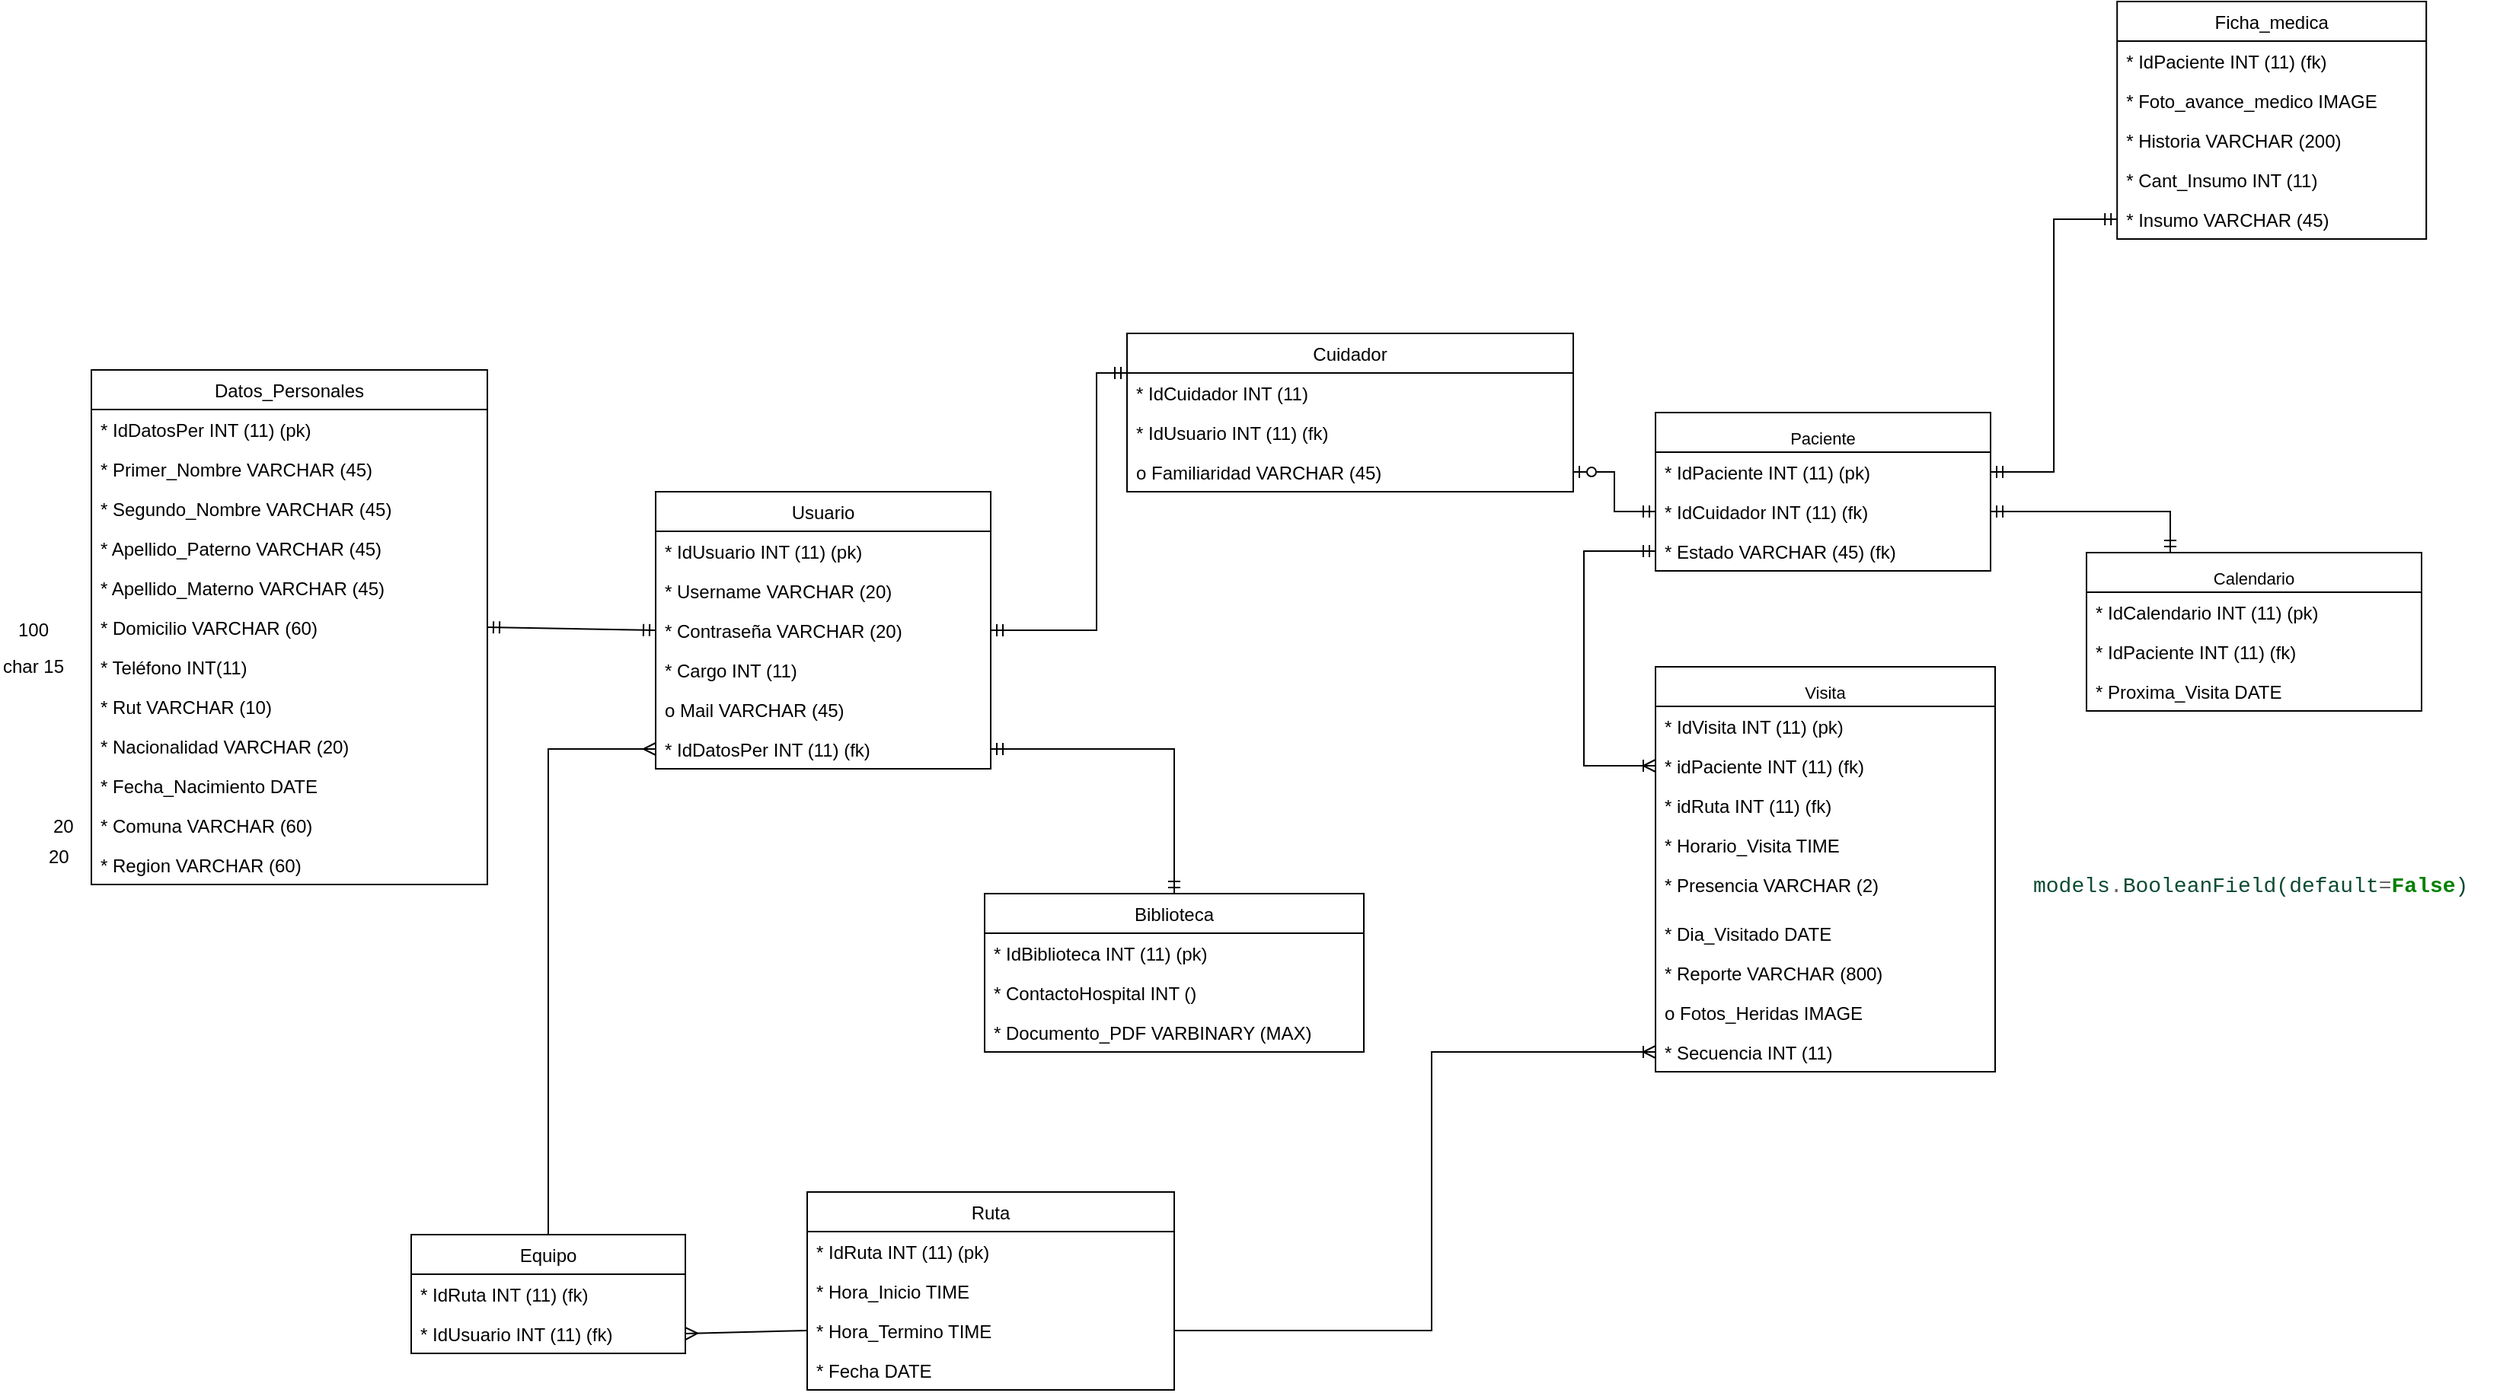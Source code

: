 <mxfile version="12.3.0" type="google" pages="1"><diagram id="CdpG4jRxC21Oyg4bmXO4" name="Page-1"><mxGraphModel dx="1887" dy="1693" grid="1" gridSize="10" guides="1" tooltips="1" connect="1" arrows="1" fold="1" page="1" pageScale="1" pageWidth="850" pageHeight="1100" math="0" shadow="0"><root><mxCell id="0"/><mxCell id="1" parent="0"/><mxCell id="onNi2opBjOl6Kym_t77R-1" value="Paciente" style="swimlane;fontStyle=0;childLayout=stackLayout;horizontal=1;startSize=26;fillColor=none;horizontalStack=0;resizeParent=1;resizeParentMax=0;resizeLast=0;collapsible=1;marginBottom=0;verticalAlign=bottom;fontSize=11;" parent="1" vertex="1"><mxGeometry x="557" y="218" width="220" height="104" as="geometry"><mxRectangle x="320" y="90" width="80" height="26" as="alternateBounds"/></mxGeometry></mxCell><mxCell id="onNi2opBjOl6Kym_t77R-2" value="* IdPaciente INT (11) (pk)" style="text;strokeColor=none;fillColor=none;align=left;verticalAlign=top;spacingLeft=4;spacingRight=4;overflow=hidden;rotatable=0;points=[[0,0.5],[1,0.5]];portConstraint=eastwest;" parent="onNi2opBjOl6Kym_t77R-1" vertex="1"><mxGeometry y="26" width="220" height="26" as="geometry"/></mxCell><mxCell id="onNi2opBjOl6Kym_t77R-6" value="* IdCuidador INT (11) (fk)" style="text;strokeColor=none;fillColor=none;align=left;verticalAlign=top;spacingLeft=4;spacingRight=4;overflow=hidden;rotatable=0;points=[[0,0.5],[1,0.5]];portConstraint=eastwest;" parent="onNi2opBjOl6Kym_t77R-1" vertex="1"><mxGeometry y="52" width="220" height="26" as="geometry"/></mxCell><mxCell id="S2LPx1SXcu-g0ZE6q1NU-2" value="* Estado VARCHAR (45) (fk)" style="text;strokeColor=none;fillColor=none;align=left;verticalAlign=top;spacingLeft=4;spacingRight=4;overflow=hidden;rotatable=0;points=[[0,0.5],[1,0.5]];portConstraint=eastwest;" parent="onNi2opBjOl6Kym_t77R-1" vertex="1"><mxGeometry y="78" width="220" height="26" as="geometry"/></mxCell><mxCell id="onNi2opBjOl6Kym_t77R-9" value="Visita" style="swimlane;fontStyle=0;childLayout=stackLayout;horizontal=1;startSize=26;fillColor=none;horizontalStack=0;resizeParent=1;resizeParentMax=0;resizeLast=0;collapsible=1;marginBottom=0;verticalAlign=bottom;fontSize=11;" parent="1" vertex="1"><mxGeometry x="557" y="385" width="223" height="266" as="geometry"><mxRectangle x="320" y="90" width="80" height="26" as="alternateBounds"/></mxGeometry></mxCell><mxCell id="onNi2opBjOl6Kym_t77R-10" value="* IdVisita INT (11) (pk)" style="text;strokeColor=none;fillColor=none;align=left;verticalAlign=top;spacingLeft=4;spacingRight=4;overflow=hidden;rotatable=0;points=[[0,0.5],[1,0.5]];portConstraint=eastwest;" parent="onNi2opBjOl6Kym_t77R-9" vertex="1"><mxGeometry y="26" width="223" height="26" as="geometry"/></mxCell><mxCell id="onNi2opBjOl6Kym_t77R-12" value="* idPaciente INT (11) (fk)" style="text;strokeColor=none;fillColor=none;align=left;verticalAlign=top;spacingLeft=4;spacingRight=4;overflow=hidden;rotatable=0;points=[[0,0.5],[1,0.5]];portConstraint=eastwest;" parent="onNi2opBjOl6Kym_t77R-9" vertex="1"><mxGeometry y="52" width="223" height="26" as="geometry"/></mxCell><mxCell id="S2LPx1SXcu-g0ZE6q1NU-23" value="* idRuta INT (11) (fk)" style="text;strokeColor=none;fillColor=none;align=left;verticalAlign=top;spacingLeft=4;spacingRight=4;overflow=hidden;rotatable=0;points=[[0,0.5],[1,0.5]];portConstraint=eastwest;" parent="onNi2opBjOl6Kym_t77R-9" vertex="1"><mxGeometry y="78" width="223" height="26" as="geometry"/></mxCell><mxCell id="onNi2opBjOl6Kym_t77R-13" value="* Horario_Visita TIME" style="text;strokeColor=none;fillColor=none;align=left;verticalAlign=top;spacingLeft=4;spacingRight=4;overflow=hidden;rotatable=0;points=[[0,0.5],[1,0.5]];portConstraint=eastwest;" parent="onNi2opBjOl6Kym_t77R-9" vertex="1"><mxGeometry y="104" width="223" height="26" as="geometry"/></mxCell><mxCell id="onNi2opBjOl6Kym_t77R-14" value="* Presencia VARCHAR (2)" style="text;strokeColor=none;fillColor=none;align=left;verticalAlign=top;spacingLeft=4;spacingRight=4;overflow=hidden;rotatable=0;points=[[0,0.5],[1,0.5]];portConstraint=eastwest;" parent="onNi2opBjOl6Kym_t77R-9" vertex="1"><mxGeometry y="130" width="223" height="32" as="geometry"/></mxCell><mxCell id="onNi2opBjOl6Kym_t77R-15" value="* Dia_Visitado DATE" style="text;strokeColor=none;fillColor=none;align=left;verticalAlign=top;spacingLeft=4;spacingRight=4;overflow=hidden;rotatable=0;points=[[0,0.5],[1,0.5]];portConstraint=eastwest;" parent="onNi2opBjOl6Kym_t77R-9" vertex="1"><mxGeometry y="162" width="223" height="26" as="geometry"/></mxCell><mxCell id="onNi2opBjOl6Kym_t77R-17" value="* Reporte VARCHAR (800)" style="text;strokeColor=none;fillColor=none;align=left;verticalAlign=top;spacingLeft=4;spacingRight=4;overflow=hidden;rotatable=0;points=[[0,0.5],[1,0.5]];portConstraint=eastwest;" parent="onNi2opBjOl6Kym_t77R-9" vertex="1"><mxGeometry y="188" width="223" height="26" as="geometry"/></mxCell><mxCell id="onNi2opBjOl6Kym_t77R-18" value="o Fotos_Heridas IMAGE" style="text;strokeColor=none;fillColor=none;align=left;verticalAlign=top;spacingLeft=4;spacingRight=4;overflow=hidden;rotatable=0;points=[[0,0.5],[1,0.5]];portConstraint=eastwest;" parent="onNi2opBjOl6Kym_t77R-9" vertex="1"><mxGeometry y="214" width="223" height="26" as="geometry"/></mxCell><mxCell id="S2LPx1SXcu-g0ZE6q1NU-5" value="* Secuencia INT (11)" style="text;strokeColor=none;fillColor=none;align=left;verticalAlign=top;spacingLeft=4;spacingRight=4;overflow=hidden;rotatable=0;points=[[0,0.5],[1,0.5]];portConstraint=eastwest;" parent="onNi2opBjOl6Kym_t77R-9" vertex="1"><mxGeometry y="240" width="223" height="26" as="geometry"/></mxCell><mxCell id="onNi2opBjOl6Kym_t77R-19" value="Ruta" style="swimlane;fontStyle=0;childLayout=stackLayout;horizontal=1;startSize=26;fillColor=none;horizontalStack=0;resizeParent=1;resizeParentMax=0;resizeLast=0;collapsible=1;marginBottom=0;" parent="1" vertex="1"><mxGeometry y="730" width="241" height="130" as="geometry"/></mxCell><mxCell id="onNi2opBjOl6Kym_t77R-20" value="* IdRuta INT (11) (pk)" style="text;strokeColor=none;fillColor=none;align=left;verticalAlign=top;spacingLeft=4;spacingRight=4;overflow=hidden;rotatable=0;points=[[0,0.5],[1,0.5]];portConstraint=eastwest;" parent="onNi2opBjOl6Kym_t77R-19" vertex="1"><mxGeometry y="26" width="241" height="26" as="geometry"/></mxCell><mxCell id="onNi2opBjOl6Kym_t77R-23" value="* Hora_Inicio TIME" style="text;strokeColor=none;fillColor=none;align=left;verticalAlign=top;spacingLeft=4;spacingRight=4;overflow=hidden;rotatable=0;points=[[0,0.5],[1,0.5]];portConstraint=eastwest;" parent="onNi2opBjOl6Kym_t77R-19" vertex="1"><mxGeometry y="52" width="241" height="26" as="geometry"/></mxCell><mxCell id="onNi2opBjOl6Kym_t77R-24" value="* Hora_Termino TIME" style="text;strokeColor=none;fillColor=none;align=left;verticalAlign=top;spacingLeft=4;spacingRight=4;overflow=hidden;rotatable=0;points=[[0,0.5],[1,0.5]];portConstraint=eastwest;" parent="onNi2opBjOl6Kym_t77R-19" vertex="1"><mxGeometry y="78" width="241" height="26" as="geometry"/></mxCell><mxCell id="onNi2opBjOl6Kym_t77R-25" value="* Fecha DATE" style="text;strokeColor=none;fillColor=none;align=left;verticalAlign=top;spacingLeft=4;spacingRight=4;overflow=hidden;rotatable=0;points=[[0,0.5],[1,0.5]];portConstraint=eastwest;" parent="onNi2opBjOl6Kym_t77R-19" vertex="1"><mxGeometry y="104" width="241" height="26" as="geometry"/></mxCell><mxCell id="onNi2opBjOl6Kym_t77R-29" value="Usuario" style="swimlane;fontStyle=0;childLayout=stackLayout;horizontal=1;startSize=26;fillColor=none;horizontalStack=0;resizeParent=1;resizeParentMax=0;resizeLast=0;collapsible=1;marginBottom=0;" parent="1" vertex="1"><mxGeometry x="-99.5" y="270" width="220" height="182" as="geometry"/></mxCell><mxCell id="onNi2opBjOl6Kym_t77R-30" value="* IdUsuario INT (11) (pk)" style="text;strokeColor=none;fillColor=none;align=left;verticalAlign=top;spacingLeft=4;spacingRight=4;overflow=hidden;rotatable=0;points=[[0,0.5],[1,0.5]];portConstraint=eastwest;" parent="onNi2opBjOl6Kym_t77R-29" vertex="1"><mxGeometry y="26" width="220" height="26" as="geometry"/></mxCell><mxCell id="onNi2opBjOl6Kym_t77R-31" value="* Username VARCHAR (20)" style="text;strokeColor=none;fillColor=none;align=left;verticalAlign=top;spacingLeft=4;spacingRight=4;overflow=hidden;rotatable=0;points=[[0,0.5],[1,0.5]];portConstraint=eastwest;" parent="onNi2opBjOl6Kym_t77R-29" vertex="1"><mxGeometry y="52" width="220" height="26" as="geometry"/></mxCell><mxCell id="onNi2opBjOl6Kym_t77R-32" value="* Contraseña VARCHAR (20)" style="text;strokeColor=none;fillColor=none;align=left;verticalAlign=top;spacingLeft=4;spacingRight=4;overflow=hidden;rotatable=0;points=[[0,0.5],[1,0.5]];portConstraint=eastwest;" parent="onNi2opBjOl6Kym_t77R-29" vertex="1"><mxGeometry y="78" width="220" height="26" as="geometry"/></mxCell><mxCell id="onNi2opBjOl6Kym_t77R-34" value="* Cargo INT (11)" style="text;strokeColor=none;fillColor=none;align=left;verticalAlign=top;spacingLeft=4;spacingRight=4;overflow=hidden;rotatable=0;points=[[0,0.5],[1,0.5]];portConstraint=eastwest;" parent="onNi2opBjOl6Kym_t77R-29" vertex="1"><mxGeometry y="104" width="220" height="26" as="geometry"/></mxCell><mxCell id="onNi2opBjOl6Kym_t77R-35" value="o Mail VARCHAR (45)" style="text;strokeColor=none;fillColor=none;align=left;verticalAlign=top;spacingLeft=4;spacingRight=4;overflow=hidden;rotatable=0;points=[[0,0.5],[1,0.5]];portConstraint=eastwest;" parent="onNi2opBjOl6Kym_t77R-29" vertex="1"><mxGeometry y="130" width="220" height="26" as="geometry"/></mxCell><mxCell id="onNi2opBjOl6Kym_t77R-36" value="* IdDatosPer INT (11) (fk)" style="text;strokeColor=none;fillColor=none;align=left;verticalAlign=top;spacingLeft=4;spacingRight=4;overflow=hidden;rotatable=0;points=[[0,0.5],[1,0.5]];portConstraint=eastwest;" parent="onNi2opBjOl6Kym_t77R-29" vertex="1"><mxGeometry y="156" width="220" height="26" as="geometry"/></mxCell><mxCell id="onNi2opBjOl6Kym_t77R-37" value="Cuidador" style="swimlane;fontStyle=0;childLayout=stackLayout;horizontal=1;startSize=26;fillColor=none;horizontalStack=0;resizeParent=1;resizeParentMax=0;resizeLast=0;collapsible=1;marginBottom=0;" parent="1" vertex="1"><mxGeometry x="210" y="166" width="293" height="104" as="geometry"/></mxCell><mxCell id="onNi2opBjOl6Kym_t77R-38" value="* IdCuidador INT (11)" style="text;strokeColor=none;fillColor=none;align=left;verticalAlign=top;spacingLeft=4;spacingRight=4;overflow=hidden;rotatable=0;points=[[0,0.5],[1,0.5]];portConstraint=eastwest;" parent="onNi2opBjOl6Kym_t77R-37" vertex="1"><mxGeometry y="26" width="293" height="26" as="geometry"/></mxCell><mxCell id="onNi2opBjOl6Kym_t77R-5" value="* IdUsuario INT (11) (fk)" style="text;strokeColor=none;fillColor=none;align=left;verticalAlign=top;spacingLeft=4;spacingRight=4;overflow=hidden;rotatable=0;points=[[0,0.5],[1,0.5]];portConstraint=eastwest;" parent="onNi2opBjOl6Kym_t77R-37" vertex="1"><mxGeometry y="52" width="293" height="26" as="geometry"/></mxCell><mxCell id="onNi2opBjOl6Kym_t77R-40" value="o Familiaridad VARCHAR (45)" style="text;strokeColor=none;fillColor=none;align=left;verticalAlign=top;spacingLeft=4;spacingRight=4;overflow=hidden;rotatable=0;points=[[0,0.5],[1,0.5]];portConstraint=eastwest;" parent="onNi2opBjOl6Kym_t77R-37" vertex="1"><mxGeometry y="78" width="293" height="26" as="geometry"/></mxCell><mxCell id="onNi2opBjOl6Kym_t77R-41" value="" style="fontSize=12;html=1;endArrow=ERmandOne;startArrow=ERmandOne;exitX=1;exitY=0.5;exitDx=0;exitDy=0;rounded=0;entryX=0;entryY=0.25;entryDx=0;entryDy=0;edgeStyle=orthogonalEdgeStyle;" parent="1" source="onNi2opBjOl6Kym_t77R-32" target="onNi2opBjOl6Kym_t77R-37" edge="1"><mxGeometry width="100" height="100" relative="1" as="geometry"><mxPoint x="460" y="315" as="sourcePoint"/><mxPoint x="601.421" y="215" as="targetPoint"/><Array as="points"><mxPoint x="190" y="361"/><mxPoint x="190" y="192"/></Array></mxGeometry></mxCell><mxCell id="onNi2opBjOl6Kym_t77R-42" value="" style="fontSize=12;html=1;endArrow=ERzeroToOne;startArrow=ERmandOne;exitX=0;exitY=0.5;exitDx=0;exitDy=0;entryX=1;entryY=0.5;entryDx=0;entryDy=0;rounded=0;edgeStyle=orthogonalEdgeStyle;" parent="1" source="onNi2opBjOl6Kym_t77R-6" target="onNi2opBjOl6Kym_t77R-40" edge="1"><mxGeometry width="100" height="100" relative="1" as="geometry"><mxPoint x="440" y="295" as="sourcePoint"/><mxPoint x="537" y="242" as="targetPoint"/></mxGeometry></mxCell><mxCell id="onNi2opBjOl6Kym_t77R-43" value="" style="fontSize=12;html=1;endArrow=ERoneToMany;startArrow=ERmandOne;entryX=0;entryY=0.5;entryDx=0;entryDy=0;rounded=0;exitX=0;exitY=0.5;exitDx=0;exitDy=0;edgeStyle=orthogonalEdgeStyle;" parent="1" source="S2LPx1SXcu-g0ZE6q1NU-2" target="onNi2opBjOl6Kym_t77R-12" edge="1"><mxGeometry width="100" height="100" relative="1" as="geometry"><mxPoint x="469.588" y="491.941" as="sourcePoint"/><mxPoint x="490" y="740" as="targetPoint"/><Array as="points"><mxPoint x="510" y="309"/><mxPoint x="510" y="450"/></Array></mxGeometry></mxCell><mxCell id="onNi2opBjOl6Kym_t77R-44" value="Datos_Personales" style="swimlane;fontStyle=0;childLayout=stackLayout;horizontal=1;startSize=26;fillColor=none;horizontalStack=0;resizeParent=1;resizeParentMax=0;resizeLast=0;collapsible=1;marginBottom=0;" parent="1" vertex="1"><mxGeometry x="-470" y="190" width="260" height="338" as="geometry"/></mxCell><mxCell id="onNi2opBjOl6Kym_t77R-45" value="* IdDatosPer INT (11) (pk)" style="text;strokeColor=none;fillColor=none;align=left;verticalAlign=top;spacingLeft=4;spacingRight=4;overflow=hidden;rotatable=0;points=[[0,0.5],[1,0.5]];portConstraint=eastwest;" parent="onNi2opBjOl6Kym_t77R-44" vertex="1"><mxGeometry y="26" width="260" height="26" as="geometry"/></mxCell><mxCell id="onNi2opBjOl6Kym_t77R-46" value="* Primer_Nombre VARCHAR (45)" style="text;strokeColor=none;fillColor=none;align=left;verticalAlign=top;spacingLeft=4;spacingRight=4;overflow=hidden;rotatable=0;points=[[0,0.5],[1,0.5]];portConstraint=eastwest;" parent="onNi2opBjOl6Kym_t77R-44" vertex="1"><mxGeometry y="52" width="260" height="26" as="geometry"/></mxCell><mxCell id="S2LPx1SXcu-g0ZE6q1NU-15" value="* Segundo_Nombre VARCHAR (45)" style="text;strokeColor=none;fillColor=none;align=left;verticalAlign=top;spacingLeft=4;spacingRight=4;overflow=hidden;rotatable=0;points=[[0,0.5],[1,0.5]];portConstraint=eastwest;" parent="onNi2opBjOl6Kym_t77R-44" vertex="1"><mxGeometry y="78" width="260" height="26" as="geometry"/></mxCell><mxCell id="onNi2opBjOl6Kym_t77R-47" value="* Apellido_Paterno VARCHAR (45)" style="text;strokeColor=none;fillColor=none;align=left;verticalAlign=top;spacingLeft=4;spacingRight=4;overflow=hidden;rotatable=0;points=[[0,0.5],[1,0.5]];portConstraint=eastwest;" parent="onNi2opBjOl6Kym_t77R-44" vertex="1"><mxGeometry y="104" width="260" height="26" as="geometry"/></mxCell><mxCell id="onNi2opBjOl6Kym_t77R-48" value="* Apellido_Materno VARCHAR (45)" style="text;strokeColor=none;fillColor=none;align=left;verticalAlign=top;spacingLeft=4;spacingRight=4;overflow=hidden;rotatable=0;points=[[0,0.5],[1,0.5]];portConstraint=eastwest;" parent="onNi2opBjOl6Kym_t77R-44" vertex="1"><mxGeometry y="130" width="260" height="26" as="geometry"/></mxCell><mxCell id="onNi2opBjOl6Kym_t77R-49" value="* Domicilio VARCHAR (60)" style="text;strokeColor=none;fillColor=none;align=left;verticalAlign=top;spacingLeft=4;spacingRight=4;overflow=hidden;rotatable=0;points=[[0,0.5],[1,0.5]];portConstraint=eastwest;" parent="onNi2opBjOl6Kym_t77R-44" vertex="1"><mxGeometry y="156" width="260" height="26" as="geometry"/></mxCell><mxCell id="onNi2opBjOl6Kym_t77R-50" value="* Teléfono INT(11)" style="text;strokeColor=none;fillColor=none;align=left;verticalAlign=top;spacingLeft=4;spacingRight=4;overflow=hidden;rotatable=0;points=[[0,0.5],[1,0.5]];portConstraint=eastwest;" parent="onNi2opBjOl6Kym_t77R-44" vertex="1"><mxGeometry y="182" width="260" height="26" as="geometry"/></mxCell><mxCell id="onNi2opBjOl6Kym_t77R-51" value="* Rut VARCHAR (10)" style="text;strokeColor=none;fillColor=none;align=left;verticalAlign=top;spacingLeft=4;spacingRight=4;overflow=hidden;rotatable=0;points=[[0,0.5],[1,0.5]];portConstraint=eastwest;" parent="onNi2opBjOl6Kym_t77R-44" vertex="1"><mxGeometry y="208" width="260" height="26" as="geometry"/></mxCell><mxCell id="onNi2opBjOl6Kym_t77R-52" value="* Nacionalidad VARCHAR (20)" style="text;strokeColor=none;fillColor=none;align=left;verticalAlign=top;spacingLeft=4;spacingRight=4;overflow=hidden;rotatable=0;points=[[0,0.5],[1,0.5]];portConstraint=eastwest;" parent="onNi2opBjOl6Kym_t77R-44" vertex="1"><mxGeometry y="234" width="260" height="26" as="geometry"/></mxCell><mxCell id="onNi2opBjOl6Kym_t77R-53" value="* Fecha_Nacimiento DATE" style="text;strokeColor=none;fillColor=none;align=left;verticalAlign=top;spacingLeft=4;spacingRight=4;overflow=hidden;rotatable=0;points=[[0,0.5],[1,0.5]];portConstraint=eastwest;" parent="onNi2opBjOl6Kym_t77R-44" vertex="1"><mxGeometry y="260" width="260" height="26" as="geometry"/></mxCell><mxCell id="S2LPx1SXcu-g0ZE6q1NU-14" value="* Comuna VARCHAR (60)" style="text;strokeColor=none;fillColor=none;align=left;verticalAlign=top;spacingLeft=4;spacingRight=4;overflow=hidden;rotatable=0;points=[[0,0.5],[1,0.5]];portConstraint=eastwest;" parent="onNi2opBjOl6Kym_t77R-44" vertex="1"><mxGeometry y="286" width="260" height="26" as="geometry"/></mxCell><mxCell id="LBJUmrZ6GgOfpHljDdSH-1" value="* Region VARCHAR (60)" style="text;strokeColor=none;fillColor=none;align=left;verticalAlign=top;spacingLeft=4;spacingRight=4;overflow=hidden;rotatable=0;points=[[0,0.5],[1,0.5]];portConstraint=eastwest;" parent="onNi2opBjOl6Kym_t77R-44" vertex="1"><mxGeometry y="312" width="260" height="26" as="geometry"/></mxCell><mxCell id="onNi2opBjOl6Kym_t77R-67" value="Biblioteca" style="swimlane;fontStyle=0;childLayout=stackLayout;horizontal=1;startSize=26;fillColor=none;horizontalStack=0;resizeParent=1;resizeParentMax=0;resizeLast=0;collapsible=1;marginBottom=0;" parent="1" vertex="1"><mxGeometry x="116.5" y="534" width="249" height="104" as="geometry"/></mxCell><mxCell id="onNi2opBjOl6Kym_t77R-68" value="* IdBiblioteca INT (11) (pk)" style="text;strokeColor=none;fillColor=none;align=left;verticalAlign=top;spacingLeft=4;spacingRight=4;overflow=hidden;rotatable=0;points=[[0,0.5],[1,0.5]];portConstraint=eastwest;" parent="onNi2opBjOl6Kym_t77R-67" vertex="1"><mxGeometry y="26" width="249" height="26" as="geometry"/></mxCell><mxCell id="onNi2opBjOl6Kym_t77R-69" value="* ContactoHospital INT ()" style="text;strokeColor=none;fillColor=none;align=left;verticalAlign=top;spacingLeft=4;spacingRight=4;overflow=hidden;rotatable=0;points=[[0,0.5],[1,0.5]];portConstraint=eastwest;" parent="onNi2opBjOl6Kym_t77R-67" vertex="1"><mxGeometry y="52" width="249" height="26" as="geometry"/></mxCell><mxCell id="onNi2opBjOl6Kym_t77R-70" value="* Documento_PDF VARBINARY (MAX)" style="text;strokeColor=none;fillColor=none;align=left;verticalAlign=top;spacingLeft=4;spacingRight=4;overflow=hidden;rotatable=0;points=[[0,0.5],[1,0.5]];portConstraint=eastwest;" parent="onNi2opBjOl6Kym_t77R-67" vertex="1"><mxGeometry y="78" width="249" height="26" as="geometry"/></mxCell><mxCell id="onNi2opBjOl6Kym_t77R-71" value="" style="fontSize=12;html=1;endArrow=ERmandOne;startArrow=ERmandOne;exitX=1;exitY=0.5;exitDx=0;exitDy=0;entryX=0;entryY=0.5;entryDx=0;entryDy=0;rounded=0;" parent="1" source="onNi2opBjOl6Kym_t77R-49" target="onNi2opBjOl6Kym_t77R-32" edge="1"><mxGeometry width="100" height="100" relative="1" as="geometry"><mxPoint x="-120" y="160" as="sourcePoint"/><mxPoint x="-20" y="60" as="targetPoint"/></mxGeometry></mxCell><mxCell id="onNi2opBjOl6Kym_t77R-72" value="" style="fontSize=12;html=1;endArrow=ERmandOne;startArrow=ERmandOne;rounded=0;edgeStyle=orthogonalEdgeStyle;exitX=0.5;exitY=0;exitDx=0;exitDy=0;entryX=1;entryY=0.5;entryDx=0;entryDy=0;" parent="1" source="onNi2opBjOl6Kym_t77R-67" target="onNi2opBjOl6Kym_t77R-36" edge="1"><mxGeometry width="100" height="100" relative="1" as="geometry"><mxPoint x="-30" y="529" as="sourcePoint"/><mxPoint x="94" y="480" as="targetPoint"/></mxGeometry></mxCell><mxCell id="onNi2opBjOl6Kym_t77R-73" value="Equipo" style="swimlane;fontStyle=0;childLayout=stackLayout;horizontal=1;startSize=26;fillColor=none;horizontalStack=0;resizeParent=1;resizeParentMax=0;resizeLast=0;collapsible=1;marginBottom=0;" parent="1" vertex="1"><mxGeometry x="-260" y="758" width="180" height="78" as="geometry"/></mxCell><mxCell id="onNi2opBjOl6Kym_t77R-74" value="* IdRuta INT (11) (fk)" style="text;strokeColor=none;fillColor=none;align=left;verticalAlign=top;spacingLeft=4;spacingRight=4;overflow=hidden;rotatable=0;points=[[0,0.5],[1,0.5]];portConstraint=eastwest;" parent="onNi2opBjOl6Kym_t77R-73" vertex="1"><mxGeometry y="26" width="180" height="26" as="geometry"/></mxCell><mxCell id="onNi2opBjOl6Kym_t77R-75" value="* IdUsuario INT (11) (fk)" style="text;strokeColor=none;fillColor=none;align=left;verticalAlign=top;spacingLeft=4;spacingRight=4;overflow=hidden;rotatable=0;points=[[0,0.5],[1,0.5]];portConstraint=eastwest;" parent="onNi2opBjOl6Kym_t77R-73" vertex="1"><mxGeometry y="52" width="180" height="26" as="geometry"/></mxCell><mxCell id="onNi2opBjOl6Kym_t77R-76" value="" style="fontSize=12;html=1;endArrow=ERmany;entryX=1;entryY=0.5;entryDx=0;entryDy=0;exitX=0;exitY=0.5;exitDx=0;exitDy=0;" parent="1" source="onNi2opBjOl6Kym_t77R-24" target="onNi2opBjOl6Kym_t77R-75" edge="1"><mxGeometry width="100" height="100" relative="1" as="geometry"><mxPoint x="60" y="900" as="sourcePoint"/><mxPoint x="160" y="800" as="targetPoint"/></mxGeometry></mxCell><mxCell id="onNi2opBjOl6Kym_t77R-77" value="" style="fontSize=12;html=1;endArrow=ERmany;exitX=0.5;exitY=0;exitDx=0;exitDy=0;entryX=0;entryY=0.5;entryDx=0;entryDy=0;rounded=0;edgeStyle=orthogonalEdgeStyle;" parent="1" source="onNi2opBjOl6Kym_t77R-73" target="onNi2opBjOl6Kym_t77R-36" edge="1"><mxGeometry width="100" height="100" relative="1" as="geometry"><mxPoint x="-240" y="600" as="sourcePoint"/><mxPoint x="-140" y="500" as="targetPoint"/></mxGeometry></mxCell><mxCell id="S2LPx1SXcu-g0ZE6q1NU-4" value="" style="edgeStyle=orthogonalEdgeStyle;fontSize=12;html=1;endArrow=ERoneToMany;exitX=1;exitY=0.5;exitDx=0;exitDy=0;entryX=0;entryY=0.5;entryDx=0;entryDy=0;rounded=0;" parent="1" source="onNi2opBjOl6Kym_t77R-24" target="S2LPx1SXcu-g0ZE6q1NU-5" edge="1"><mxGeometry width="100" height="100" relative="1" as="geometry"><mxPoint x="430" y="870" as="sourcePoint"/><mxPoint x="530" y="770" as="targetPoint"/><Array as="points"><mxPoint x="410" y="821"/><mxPoint x="410" y="638"/></Array></mxGeometry></mxCell><mxCell id="S2LPx1SXcu-g0ZE6q1NU-6" value="Ficha_medica" style="swimlane;fontStyle=0;childLayout=stackLayout;horizontal=1;startSize=26;fillColor=none;horizontalStack=0;resizeParent=1;resizeParentMax=0;resizeLast=0;collapsible=1;marginBottom=0;" parent="1" vertex="1"><mxGeometry x="860.1" y="-52" width="203" height="156" as="geometry"/></mxCell><mxCell id="S2LPx1SXcu-g0ZE6q1NU-7" value="* IdPaciente INT (11) (fk)" style="text;strokeColor=none;fillColor=none;align=left;verticalAlign=top;spacingLeft=4;spacingRight=4;overflow=hidden;rotatable=0;points=[[0,0.5],[1,0.5]];portConstraint=eastwest;" parent="S2LPx1SXcu-g0ZE6q1NU-6" vertex="1"><mxGeometry y="26" width="203" height="26" as="geometry"/></mxCell><mxCell id="S2LPx1SXcu-g0ZE6q1NU-8" value="* Foto_avance_medico IMAGE" style="text;strokeColor=none;fillColor=none;align=left;verticalAlign=top;spacingLeft=4;spacingRight=4;overflow=hidden;rotatable=0;points=[[0,0.5],[1,0.5]];portConstraint=eastwest;" parent="S2LPx1SXcu-g0ZE6q1NU-6" vertex="1"><mxGeometry y="52" width="203" height="26" as="geometry"/></mxCell><mxCell id="S2LPx1SXcu-g0ZE6q1NU-9" value="* Historia VARCHAR (200)" style="text;strokeColor=none;fillColor=none;align=left;verticalAlign=top;spacingLeft=4;spacingRight=4;overflow=hidden;rotatable=0;points=[[0,0.5],[1,0.5]];portConstraint=eastwest;" parent="S2LPx1SXcu-g0ZE6q1NU-6" vertex="1"><mxGeometry y="78" width="203" height="26" as="geometry"/></mxCell><mxCell id="S2LPx1SXcu-g0ZE6q1NU-10" value="* Cant_Insumo INT (11)" style="text;strokeColor=none;fillColor=none;align=left;verticalAlign=top;spacingLeft=4;spacingRight=4;overflow=hidden;rotatable=0;points=[[0,0.5],[1,0.5]];portConstraint=eastwest;" parent="S2LPx1SXcu-g0ZE6q1NU-6" vertex="1"><mxGeometry y="104" width="203" height="26" as="geometry"/></mxCell><mxCell id="S2LPx1SXcu-g0ZE6q1NU-11" value="* Insumo VARCHAR (45)" style="text;strokeColor=none;fillColor=none;align=left;verticalAlign=top;spacingLeft=4;spacingRight=4;overflow=hidden;rotatable=0;points=[[0,0.5],[1,0.5]];portConstraint=eastwest;" parent="S2LPx1SXcu-g0ZE6q1NU-6" vertex="1"><mxGeometry y="130" width="203" height="26" as="geometry"/></mxCell><mxCell id="S2LPx1SXcu-g0ZE6q1NU-13" value="" style="edgeStyle=orthogonalEdgeStyle;fontSize=12;html=1;endArrow=ERmandOne;startArrow=ERmandOne;exitX=1;exitY=0.5;exitDx=0;exitDy=0;entryX=0;entryY=0.5;entryDx=0;entryDy=0;rounded=0;" parent="1" source="onNi2opBjOl6Kym_t77R-2" target="S2LPx1SXcu-g0ZE6q1NU-11" edge="1"><mxGeometry width="100" height="100" relative="1" as="geometry"><mxPoint x="900" y="230" as="sourcePoint"/><mxPoint x="1000" y="130" as="targetPoint"/></mxGeometry></mxCell><mxCell id="P90rUSeoas8j6NfL4P9r-1" value="100" style="text;html=1;resizable=0;points=[];autosize=1;align=left;verticalAlign=top;spacingTop=-4;" parent="1" vertex="1"><mxGeometry x="-520" y="351" width="40" height="20" as="geometry"/></mxCell><mxCell id="P90rUSeoas8j6NfL4P9r-2" value="char 15" style="text;html=1;resizable=0;points=[];autosize=1;align=left;verticalAlign=top;spacingTop=-4;" parent="1" vertex="1"><mxGeometry x="-530" y="374.5" width="60" height="20" as="geometry"/></mxCell><mxCell id="P90rUSeoas8j6NfL4P9r-3" value="20" style="text;html=1;resizable=0;points=[];autosize=1;align=left;verticalAlign=top;spacingTop=-4;" parent="1" vertex="1"><mxGeometry x="-497" y="480" width="30" height="20" as="geometry"/></mxCell><mxCell id="P90rUSeoas8j6NfL4P9r-4" value="20" style="text;html=1;resizable=0;points=[];autosize=1;align=left;verticalAlign=top;spacingTop=-4;" parent="1" vertex="1"><mxGeometry x="-500" y="500" width="30" height="20" as="geometry"/></mxCell><mxCell id="P90rUSeoas8j6NfL4P9r-5" value="&lt;pre style=&quot;font-family: &amp;#34;fira mono&amp;#34; , &amp;#34;consolas&amp;#34; , &amp;#34;menlo&amp;#34; , &amp;#34;monaco&amp;#34; , &amp;#34;courier new&amp;#34; , &amp;#34;courier&amp;#34; , monospace ; font-size: 14px ; white-space: pre-wrap ; overflow-wrap: break-word ; color: rgb(12 , 75 , 51) ; margin: 15px 20px&quot;&gt;&lt;span class=&quot;n&quot;&gt;models&lt;/span&gt;&lt;span class=&quot;o&quot; style=&quot;color: rgb(102 , 102 , 102)&quot;&gt;.&lt;/span&gt;&lt;span class=&quot;n&quot;&gt;BooleanField&lt;/span&gt;&lt;span class=&quot;p&quot;&gt;(&lt;/span&gt;&lt;span class=&quot;n&quot;&gt;default&lt;/span&gt;&lt;span class=&quot;o&quot; style=&quot;color: rgb(102 , 102 , 102)&quot;&gt;=&lt;/span&gt;&lt;span class=&quot;kc&quot; style=&quot;color: rgb(0 , 128 , 0) ; font-weight: bold&quot;&gt;False&lt;/span&gt;&lt;span class=&quot;p&quot;&gt;)&lt;/span&gt;&lt;/pre&gt;" style="text;html=1;resizable=0;points=[];autosize=1;align=left;verticalAlign=top;spacingTop=-4;" parent="1" vertex="1"><mxGeometry x="782.5" y="503" width="320" height="50" as="geometry"/></mxCell><mxCell id="P90rUSeoas8j6NfL4P9r-11" value="Calendario" style="swimlane;fontStyle=0;childLayout=stackLayout;horizontal=1;startSize=26;fillColor=none;horizontalStack=0;resizeParent=1;resizeParentMax=0;resizeLast=0;collapsible=1;marginBottom=0;verticalAlign=bottom;fontSize=11;" parent="1" vertex="1"><mxGeometry x="840" y="310" width="220" height="104" as="geometry"><mxRectangle x="320" y="90" width="80" height="26" as="alternateBounds"/></mxGeometry></mxCell><mxCell id="P90rUSeoas8j6NfL4P9r-12" value="* IdCalendario INT (11) (pk)" style="text;strokeColor=none;fillColor=none;align=left;verticalAlign=top;spacingLeft=4;spacingRight=4;overflow=hidden;rotatable=0;points=[[0,0.5],[1,0.5]];portConstraint=eastwest;" parent="P90rUSeoas8j6NfL4P9r-11" vertex="1"><mxGeometry y="26" width="220" height="26" as="geometry"/></mxCell><mxCell id="P90rUSeoas8j6NfL4P9r-13" value="* IdPaciente INT (11) (fk)" style="text;strokeColor=none;fillColor=none;align=left;verticalAlign=top;spacingLeft=4;spacingRight=4;overflow=hidden;rotatable=0;points=[[0,0.5],[1,0.5]];portConstraint=eastwest;" parent="P90rUSeoas8j6NfL4P9r-11" vertex="1"><mxGeometry y="52" width="220" height="26" as="geometry"/></mxCell><mxCell id="P90rUSeoas8j6NfL4P9r-14" value="* Proxima_Visita DATE" style="text;strokeColor=none;fillColor=none;align=left;verticalAlign=top;spacingLeft=4;spacingRight=4;overflow=hidden;rotatable=0;points=[[0,0.5],[1,0.5]];portConstraint=eastwest;" parent="P90rUSeoas8j6NfL4P9r-11" vertex="1"><mxGeometry y="78" width="220" height="26" as="geometry"/></mxCell><mxCell id="P90rUSeoas8j6NfL4P9r-15" value="" style="edgeStyle=orthogonalEdgeStyle;fontSize=12;html=1;endArrow=ERmandOne;startArrow=ERmandOne;exitX=1;exitY=0.5;exitDx=0;exitDy=0;rounded=0;entryX=0.25;entryY=0;entryDx=0;entryDy=0;" parent="1" source="onNi2opBjOl6Kym_t77R-6" target="P90rUSeoas8j6NfL4P9r-11" edge="1"><mxGeometry width="100" height="100" relative="1" as="geometry"><mxPoint x="787" y="267" as="sourcePoint"/><mxPoint x="890" y="300" as="targetPoint"/></mxGeometry></mxCell></root></mxGraphModel></diagram></mxfile>